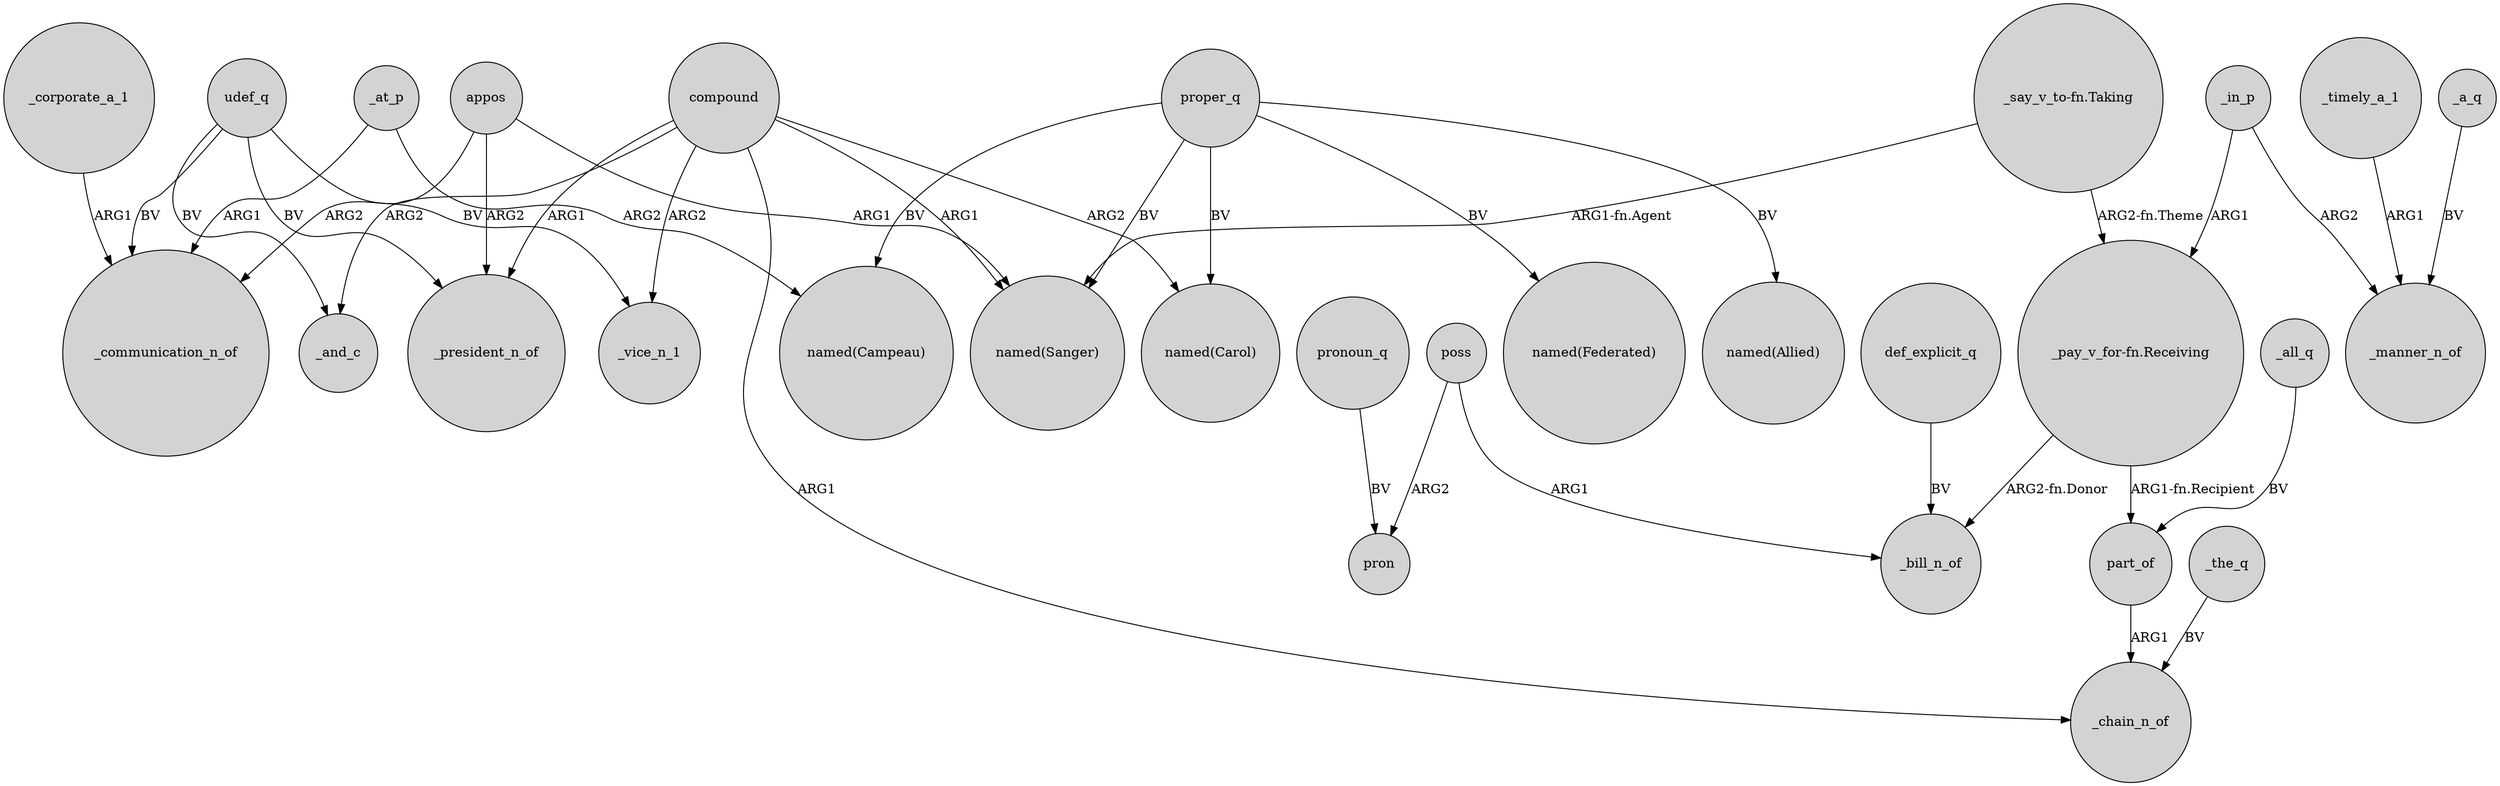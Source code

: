 digraph {
	node [shape=circle style=filled]
	appos -> _president_n_of [label=ARG2]
	"_say_v_to-fn.Taking" -> "_pay_v_for-fn.Receiving" [label="ARG2-fn.Theme"]
	proper_q -> "named(Carol)" [label=BV]
	proper_q -> "named(Campeau)" [label=BV]
	appos -> _communication_n_of [label=ARG2]
	_corporate_a_1 -> _communication_n_of [label=ARG1]
	compound -> _chain_n_of [label=ARG1]
	"_say_v_to-fn.Taking" -> "named(Sanger)" [label="ARG1-fn.Agent"]
	proper_q -> "named(Federated)" [label=BV]
	appos -> "named(Sanger)" [label=ARG1]
	def_explicit_q -> _bill_n_of [label=BV]
	udef_q -> _and_c [label=BV]
	_all_q -> part_of [label=BV]
	proper_q -> "named(Sanger)" [label=BV]
	compound -> _and_c [label=ARG2]
	pronoun_q -> pron [label=BV]
	poss -> _bill_n_of [label=ARG1]
	poss -> pron [label=ARG2]
	udef_q -> _vice_n_1 [label=BV]
	compound -> "named(Sanger)" [label=ARG1]
	udef_q -> _communication_n_of [label=BV]
	"_pay_v_for-fn.Receiving" -> _bill_n_of [label="ARG2-fn.Donor"]
	_in_p -> _manner_n_of [label=ARG2]
	_the_q -> _chain_n_of [label=BV]
	"_pay_v_for-fn.Receiving" -> part_of [label="ARG1-fn.Recipient"]
	compound -> _vice_n_1 [label=ARG2]
	_at_p -> _communication_n_of [label=ARG1]
	_timely_a_1 -> _manner_n_of [label=ARG1]
	_a_q -> _manner_n_of [label=BV]
	compound -> "named(Carol)" [label=ARG2]
	compound -> _president_n_of [label=ARG1]
	udef_q -> _president_n_of [label=BV]
	_in_p -> "_pay_v_for-fn.Receiving" [label=ARG1]
	part_of -> _chain_n_of [label=ARG1]
	proper_q -> "named(Allied)" [label=BV]
	_at_p -> "named(Campeau)" [label=ARG2]
}
